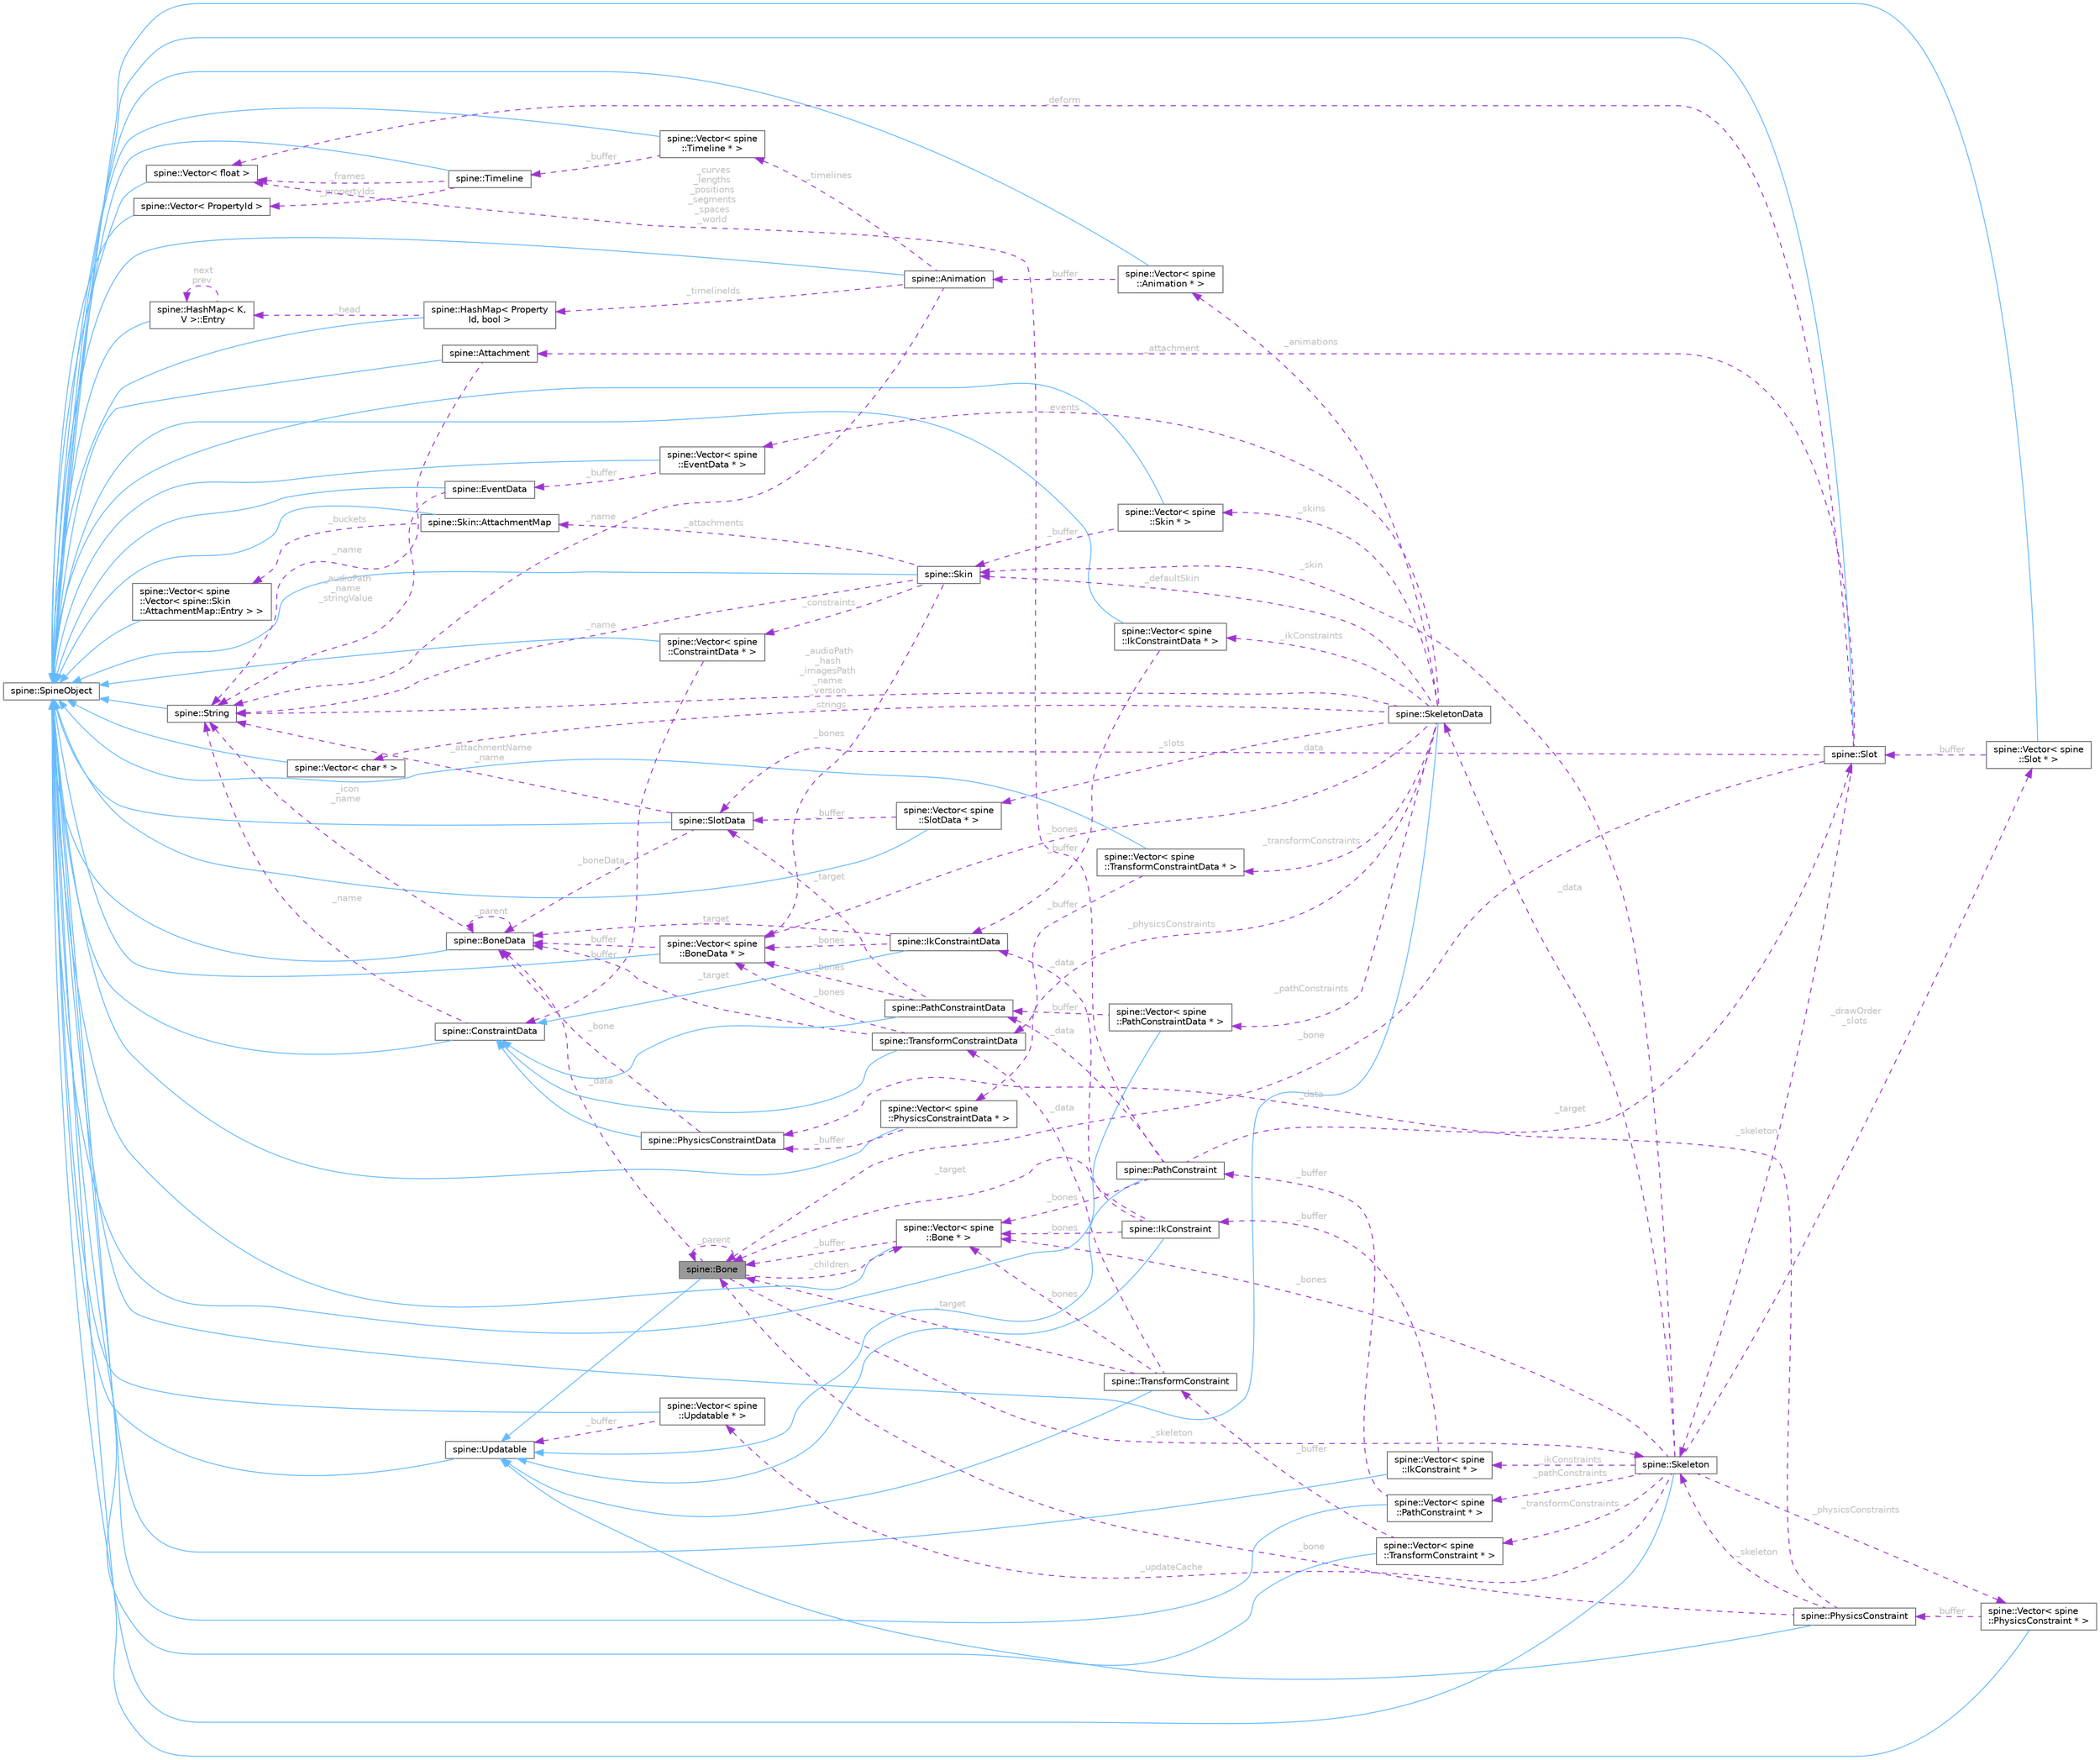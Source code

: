 digraph "spine::Bone"
{
 // LATEX_PDF_SIZE
  bgcolor="transparent";
  edge [fontname=Helvetica,fontsize=10,labelfontname=Helvetica,labelfontsize=10];
  node [fontname=Helvetica,fontsize=10,shape=box,height=0.2,width=0.4];
  rankdir="LR";
  Node1 [id="Node000001",label="spine::Bone",height=0.2,width=0.4,color="gray40", fillcolor="grey60", style="filled", fontcolor="black",tooltip=" "];
  Node2 -> Node1 [id="edge1_Node000001_Node000002",dir="back",color="steelblue1",style="solid",tooltip=" "];
  Node2 [id="Node000002",label="spine::Updatable",height=0.2,width=0.4,color="gray40", fillcolor="white", style="filled",URL="$classspine_1_1_updatable.html",tooltip=" "];
  Node3 -> Node2 [id="edge2_Node000002_Node000003",dir="back",color="steelblue1",style="solid",tooltip=" "];
  Node3 [id="Node000003",label="spine::SpineObject",height=0.2,width=0.4,color="gray40", fillcolor="white", style="filled",URL="$classspine_1_1_spine_object.html",tooltip=" "];
  Node4 -> Node1 [id="edge3_Node000001_Node000004",dir="back",color="darkorchid3",style="dashed",tooltip=" ",label=" _data",fontcolor="grey" ];
  Node4 [id="Node000004",label="spine::BoneData",height=0.2,width=0.4,color="gray40", fillcolor="white", style="filled",URL="$classspine_1_1_bone_data.html",tooltip=" "];
  Node3 -> Node4 [id="edge4_Node000004_Node000003",dir="back",color="steelblue1",style="solid",tooltip=" "];
  Node5 -> Node4 [id="edge5_Node000004_Node000005",dir="back",color="darkorchid3",style="dashed",tooltip=" ",label=" _icon\n_name",fontcolor="grey" ];
  Node5 [id="Node000005",label="spine::String",height=0.2,width=0.4,color="gray40", fillcolor="white", style="filled",URL="$classspine_1_1_string.html",tooltip=" "];
  Node3 -> Node5 [id="edge6_Node000005_Node000003",dir="back",color="steelblue1",style="solid",tooltip=" "];
  Node4 -> Node4 [id="edge7_Node000004_Node000004",dir="back",color="darkorchid3",style="dashed",tooltip=" ",label=" _parent",fontcolor="grey" ];
  Node6 -> Node1 [id="edge8_Node000001_Node000006",dir="back",color="darkorchid3",style="dashed",tooltip=" ",label=" _skeleton",fontcolor="grey" ];
  Node6 [id="Node000006",label="spine::Skeleton",height=0.2,width=0.4,color="gray40", fillcolor="white", style="filled",URL="$classspine_1_1_skeleton.html",tooltip=" "];
  Node3 -> Node6 [id="edge9_Node000006_Node000003",dir="back",color="steelblue1",style="solid",tooltip=" "];
  Node7 -> Node6 [id="edge10_Node000006_Node000007",dir="back",color="darkorchid3",style="dashed",tooltip=" ",label=" _data",fontcolor="grey" ];
  Node7 [id="Node000007",label="spine::SkeletonData",height=0.2,width=0.4,color="gray40", fillcolor="white", style="filled",URL="$classspine_1_1_skeleton_data.html",tooltip="Stores the setup pose and all of the stateless data for a skeleton."];
  Node3 -> Node7 [id="edge11_Node000007_Node000003",dir="back",color="steelblue1",style="solid",tooltip=" "];
  Node5 -> Node7 [id="edge12_Node000007_Node000005",dir="back",color="darkorchid3",style="dashed",tooltip=" ",label=" _audioPath\n_hash\n_imagesPath\n_name\n_version",fontcolor="grey" ];
  Node8 -> Node7 [id="edge13_Node000007_Node000008",dir="back",color="darkorchid3",style="dashed",tooltip=" ",label=" _bones",fontcolor="grey" ];
  Node8 [id="Node000008",label="spine::Vector\< spine\l::BoneData * \>",height=0.2,width=0.4,color="gray40", fillcolor="white", style="filled",URL="$classspine_1_1_vector.html",tooltip=" "];
  Node3 -> Node8 [id="edge14_Node000008_Node000003",dir="back",color="steelblue1",style="solid",tooltip=" "];
  Node4 -> Node8 [id="edge15_Node000008_Node000004",dir="back",color="darkorchid3",style="dashed",tooltip=" ",label=" _buffer",fontcolor="grey" ];
  Node9 -> Node7 [id="edge16_Node000007_Node000009",dir="back",color="darkorchid3",style="dashed",tooltip=" ",label=" _slots",fontcolor="grey" ];
  Node9 [id="Node000009",label="spine::Vector\< spine\l::SlotData * \>",height=0.2,width=0.4,color="gray40", fillcolor="white", style="filled",URL="$classspine_1_1_vector.html",tooltip=" "];
  Node3 -> Node9 [id="edge17_Node000009_Node000003",dir="back",color="steelblue1",style="solid",tooltip=" "];
  Node10 -> Node9 [id="edge18_Node000009_Node000010",dir="back",color="darkorchid3",style="dashed",tooltip=" ",label=" _buffer",fontcolor="grey" ];
  Node10 [id="Node000010",label="spine::SlotData",height=0.2,width=0.4,color="gray40", fillcolor="white", style="filled",URL="$classspine_1_1_slot_data.html",tooltip=" "];
  Node3 -> Node10 [id="edge19_Node000010_Node000003",dir="back",color="steelblue1",style="solid",tooltip=" "];
  Node5 -> Node10 [id="edge20_Node000010_Node000005",dir="back",color="darkorchid3",style="dashed",tooltip=" ",label=" _attachmentName\n_name",fontcolor="grey" ];
  Node4 -> Node10 [id="edge21_Node000010_Node000004",dir="back",color="darkorchid3",style="dashed",tooltip=" ",label=" _boneData",fontcolor="grey" ];
  Node11 -> Node7 [id="edge22_Node000007_Node000011",dir="back",color="darkorchid3",style="dashed",tooltip=" ",label=" _skins",fontcolor="grey" ];
  Node11 [id="Node000011",label="spine::Vector\< spine\l::Skin * \>",height=0.2,width=0.4,color="gray40", fillcolor="white", style="filled",URL="$classspine_1_1_vector.html",tooltip=" "];
  Node3 -> Node11 [id="edge23_Node000011_Node000003",dir="back",color="steelblue1",style="solid",tooltip=" "];
  Node12 -> Node11 [id="edge24_Node000011_Node000012",dir="back",color="darkorchid3",style="dashed",tooltip=" ",label=" _buffer",fontcolor="grey" ];
  Node12 [id="Node000012",label="spine::Skin",height=0.2,width=0.4,color="gray40", fillcolor="white", style="filled",URL="$classspine_1_1_skin.html",tooltip=" "];
  Node3 -> Node12 [id="edge25_Node000012_Node000003",dir="back",color="steelblue1",style="solid",tooltip=" "];
  Node5 -> Node12 [id="edge26_Node000012_Node000005",dir="back",color="darkorchid3",style="dashed",tooltip=" ",label=" _name",fontcolor="grey" ];
  Node13 -> Node12 [id="edge27_Node000012_Node000013",dir="back",color="darkorchid3",style="dashed",tooltip=" ",label=" _attachments",fontcolor="grey" ];
  Node13 [id="Node000013",label="spine::Skin::AttachmentMap",height=0.2,width=0.4,color="gray40", fillcolor="white", style="filled",URL="$classspine_1_1_skin_1_1_attachment_map.html",tooltip=" "];
  Node3 -> Node13 [id="edge28_Node000013_Node000003",dir="back",color="steelblue1",style="solid",tooltip=" "];
  Node14 -> Node13 [id="edge29_Node000013_Node000014",dir="back",color="darkorchid3",style="dashed",tooltip=" ",label=" _buckets",fontcolor="grey" ];
  Node14 [id="Node000014",label="spine::Vector\< spine\l::Vector\< spine::Skin\l::AttachmentMap::Entry \> \>",height=0.2,width=0.4,color="gray40", fillcolor="white", style="filled",URL="$classspine_1_1_vector.html",tooltip=" "];
  Node3 -> Node14 [id="edge30_Node000014_Node000003",dir="back",color="steelblue1",style="solid",tooltip=" "];
  Node8 -> Node12 [id="edge31_Node000012_Node000008",dir="back",color="darkorchid3",style="dashed",tooltip=" ",label=" _bones",fontcolor="grey" ];
  Node15 -> Node12 [id="edge32_Node000012_Node000015",dir="back",color="darkorchid3",style="dashed",tooltip=" ",label=" _constraints",fontcolor="grey" ];
  Node15 [id="Node000015",label="spine::Vector\< spine\l::ConstraintData * \>",height=0.2,width=0.4,color="gray40", fillcolor="white", style="filled",URL="$classspine_1_1_vector.html",tooltip=" "];
  Node3 -> Node15 [id="edge33_Node000015_Node000003",dir="back",color="steelblue1",style="solid",tooltip=" "];
  Node16 -> Node15 [id="edge34_Node000015_Node000016",dir="back",color="darkorchid3",style="dashed",tooltip=" ",label=" _buffer",fontcolor="grey" ];
  Node16 [id="Node000016",label="spine::ConstraintData",height=0.2,width=0.4,color="gray40", fillcolor="white", style="filled",URL="$classspine_1_1_constraint_data.html",tooltip="The interface for all constraints."];
  Node3 -> Node16 [id="edge35_Node000016_Node000003",dir="back",color="steelblue1",style="solid",tooltip=" "];
  Node5 -> Node16 [id="edge36_Node000016_Node000005",dir="back",color="darkorchid3",style="dashed",tooltip=" ",label=" _name",fontcolor="grey" ];
  Node12 -> Node7 [id="edge37_Node000007_Node000012",dir="back",color="darkorchid3",style="dashed",tooltip=" ",label=" _defaultSkin",fontcolor="grey" ];
  Node17 -> Node7 [id="edge38_Node000007_Node000017",dir="back",color="darkorchid3",style="dashed",tooltip=" ",label=" _events",fontcolor="grey" ];
  Node17 [id="Node000017",label="spine::Vector\< spine\l::EventData * \>",height=0.2,width=0.4,color="gray40", fillcolor="white", style="filled",URL="$classspine_1_1_vector.html",tooltip=" "];
  Node3 -> Node17 [id="edge39_Node000017_Node000003",dir="back",color="steelblue1",style="solid",tooltip=" "];
  Node18 -> Node17 [id="edge40_Node000017_Node000018",dir="back",color="darkorchid3",style="dashed",tooltip=" ",label=" _buffer",fontcolor="grey" ];
  Node18 [id="Node000018",label="spine::EventData",height=0.2,width=0.4,color="gray40", fillcolor="white", style="filled",URL="$classspine_1_1_event_data.html",tooltip="Stores the setup pose values for an Event."];
  Node3 -> Node18 [id="edge41_Node000018_Node000003",dir="back",color="steelblue1",style="solid",tooltip=" "];
  Node5 -> Node18 [id="edge42_Node000018_Node000005",dir="back",color="darkorchid3",style="dashed",tooltip=" ",label=" _audioPath\n_name\n_stringValue",fontcolor="grey" ];
  Node19 -> Node7 [id="edge43_Node000007_Node000019",dir="back",color="darkorchid3",style="dashed",tooltip=" ",label=" _animations",fontcolor="grey" ];
  Node19 [id="Node000019",label="spine::Vector\< spine\l::Animation * \>",height=0.2,width=0.4,color="gray40", fillcolor="white", style="filled",URL="$classspine_1_1_vector.html",tooltip=" "];
  Node3 -> Node19 [id="edge44_Node000019_Node000003",dir="back",color="steelblue1",style="solid",tooltip=" "];
  Node20 -> Node19 [id="edge45_Node000019_Node000020",dir="back",color="darkorchid3",style="dashed",tooltip=" ",label=" _buffer",fontcolor="grey" ];
  Node20 [id="Node000020",label="spine::Animation",height=0.2,width=0.4,color="gray40", fillcolor="white", style="filled",URL="$classspine_1_1_animation.html",tooltip=" "];
  Node3 -> Node20 [id="edge46_Node000020_Node000003",dir="back",color="steelblue1",style="solid",tooltip=" "];
  Node21 -> Node20 [id="edge47_Node000020_Node000021",dir="back",color="darkorchid3",style="dashed",tooltip=" ",label=" _timelines",fontcolor="grey" ];
  Node21 [id="Node000021",label="spine::Vector\< spine\l::Timeline * \>",height=0.2,width=0.4,color="gray40", fillcolor="white", style="filled",URL="$classspine_1_1_vector.html",tooltip=" "];
  Node3 -> Node21 [id="edge48_Node000021_Node000003",dir="back",color="steelblue1",style="solid",tooltip=" "];
  Node22 -> Node21 [id="edge49_Node000021_Node000022",dir="back",color="darkorchid3",style="dashed",tooltip=" ",label=" _buffer",fontcolor="grey" ];
  Node22 [id="Node000022",label="spine::Timeline",height=0.2,width=0.4,color="gray40", fillcolor="white", style="filled",URL="$classspine_1_1_timeline.html",tooltip=" "];
  Node3 -> Node22 [id="edge50_Node000022_Node000003",dir="back",color="steelblue1",style="solid",tooltip=" "];
  Node23 -> Node22 [id="edge51_Node000022_Node000023",dir="back",color="darkorchid3",style="dashed",tooltip=" ",label=" _propertyIds",fontcolor="grey" ];
  Node23 [id="Node000023",label="spine::Vector\< PropertyId \>",height=0.2,width=0.4,color="gray40", fillcolor="white", style="filled",URL="$classspine_1_1_vector.html",tooltip=" "];
  Node3 -> Node23 [id="edge52_Node000023_Node000003",dir="back",color="steelblue1",style="solid",tooltip=" "];
  Node24 -> Node22 [id="edge53_Node000022_Node000024",dir="back",color="darkorchid3",style="dashed",tooltip=" ",label=" _frames",fontcolor="grey" ];
  Node24 [id="Node000024",label="spine::Vector\< float \>",height=0.2,width=0.4,color="gray40", fillcolor="white", style="filled",URL="$classspine_1_1_vector.html",tooltip=" "];
  Node3 -> Node24 [id="edge54_Node000024_Node000003",dir="back",color="steelblue1",style="solid",tooltip=" "];
  Node25 -> Node20 [id="edge55_Node000020_Node000025",dir="back",color="darkorchid3",style="dashed",tooltip=" ",label=" _timelineIds",fontcolor="grey" ];
  Node25 [id="Node000025",label="spine::HashMap\< Property\lId, bool \>",height=0.2,width=0.4,color="gray40", fillcolor="white", style="filled",URL="$classspine_1_1_hash_map.html",tooltip=" "];
  Node3 -> Node25 [id="edge56_Node000025_Node000003",dir="back",color="steelblue1",style="solid",tooltip=" "];
  Node26 -> Node25 [id="edge57_Node000025_Node000026",dir="back",color="darkorchid3",style="dashed",tooltip=" ",label=" _head",fontcolor="grey" ];
  Node26 [id="Node000026",label="spine::HashMap\< K,\l V \>::Entry",height=0.2,width=0.4,color="gray40", fillcolor="white", style="filled",URL="$classspine_1_1_hash_map_1_1_entry.html",tooltip=" "];
  Node3 -> Node26 [id="edge58_Node000026_Node000003",dir="back",color="steelblue1",style="solid",tooltip=" "];
  Node26 -> Node26 [id="edge59_Node000026_Node000026",dir="back",color="darkorchid3",style="dashed",tooltip=" ",label=" next\nprev",fontcolor="grey" ];
  Node5 -> Node20 [id="edge60_Node000020_Node000005",dir="back",color="darkorchid3",style="dashed",tooltip=" ",label=" _name",fontcolor="grey" ];
  Node27 -> Node7 [id="edge61_Node000007_Node000027",dir="back",color="darkorchid3",style="dashed",tooltip=" ",label=" _ikConstraints",fontcolor="grey" ];
  Node27 [id="Node000027",label="spine::Vector\< spine\l::IkConstraintData * \>",height=0.2,width=0.4,color="gray40", fillcolor="white", style="filled",URL="$classspine_1_1_vector.html",tooltip=" "];
  Node3 -> Node27 [id="edge62_Node000027_Node000003",dir="back",color="steelblue1",style="solid",tooltip=" "];
  Node28 -> Node27 [id="edge63_Node000027_Node000028",dir="back",color="darkorchid3",style="dashed",tooltip=" ",label=" _buffer",fontcolor="grey" ];
  Node28 [id="Node000028",label="spine::IkConstraintData",height=0.2,width=0.4,color="gray40", fillcolor="white", style="filled",URL="$classspine_1_1_ik_constraint_data.html",tooltip=" "];
  Node16 -> Node28 [id="edge64_Node000028_Node000016",dir="back",color="steelblue1",style="solid",tooltip=" "];
  Node8 -> Node28 [id="edge65_Node000028_Node000008",dir="back",color="darkorchid3",style="dashed",tooltip=" ",label=" _bones",fontcolor="grey" ];
  Node4 -> Node28 [id="edge66_Node000028_Node000004",dir="back",color="darkorchid3",style="dashed",tooltip=" ",label=" _target",fontcolor="grey" ];
  Node29 -> Node7 [id="edge67_Node000007_Node000029",dir="back",color="darkorchid3",style="dashed",tooltip=" ",label=" _transformConstraints",fontcolor="grey" ];
  Node29 [id="Node000029",label="spine::Vector\< spine\l::TransformConstraintData * \>",height=0.2,width=0.4,color="gray40", fillcolor="white", style="filled",URL="$classspine_1_1_vector.html",tooltip=" "];
  Node3 -> Node29 [id="edge68_Node000029_Node000003",dir="back",color="steelblue1",style="solid",tooltip=" "];
  Node30 -> Node29 [id="edge69_Node000029_Node000030",dir="back",color="darkorchid3",style="dashed",tooltip=" ",label=" _buffer",fontcolor="grey" ];
  Node30 [id="Node000030",label="spine::TransformConstraintData",height=0.2,width=0.4,color="gray40", fillcolor="white", style="filled",URL="$classspine_1_1_transform_constraint_data.html",tooltip=" "];
  Node16 -> Node30 [id="edge70_Node000030_Node000016",dir="back",color="steelblue1",style="solid",tooltip=" "];
  Node8 -> Node30 [id="edge71_Node000030_Node000008",dir="back",color="darkorchid3",style="dashed",tooltip=" ",label=" _bones",fontcolor="grey" ];
  Node4 -> Node30 [id="edge72_Node000030_Node000004",dir="back",color="darkorchid3",style="dashed",tooltip=" ",label=" _target",fontcolor="grey" ];
  Node31 -> Node7 [id="edge73_Node000007_Node000031",dir="back",color="darkorchid3",style="dashed",tooltip=" ",label=" _pathConstraints",fontcolor="grey" ];
  Node31 [id="Node000031",label="spine::Vector\< spine\l::PathConstraintData * \>",height=0.2,width=0.4,color="gray40", fillcolor="white", style="filled",URL="$classspine_1_1_vector.html",tooltip=" "];
  Node3 -> Node31 [id="edge74_Node000031_Node000003",dir="back",color="steelblue1",style="solid",tooltip=" "];
  Node32 -> Node31 [id="edge75_Node000031_Node000032",dir="back",color="darkorchid3",style="dashed",tooltip=" ",label=" _buffer",fontcolor="grey" ];
  Node32 [id="Node000032",label="spine::PathConstraintData",height=0.2,width=0.4,color="gray40", fillcolor="white", style="filled",URL="$classspine_1_1_path_constraint_data.html",tooltip=" "];
  Node16 -> Node32 [id="edge76_Node000032_Node000016",dir="back",color="steelblue1",style="solid",tooltip=" "];
  Node8 -> Node32 [id="edge77_Node000032_Node000008",dir="back",color="darkorchid3",style="dashed",tooltip=" ",label=" _bones",fontcolor="grey" ];
  Node10 -> Node32 [id="edge78_Node000032_Node000010",dir="back",color="darkorchid3",style="dashed",tooltip=" ",label=" _target",fontcolor="grey" ];
  Node33 -> Node7 [id="edge79_Node000007_Node000033",dir="back",color="darkorchid3",style="dashed",tooltip=" ",label=" _physicsConstraints",fontcolor="grey" ];
  Node33 [id="Node000033",label="spine::Vector\< spine\l::PhysicsConstraintData * \>",height=0.2,width=0.4,color="gray40", fillcolor="white", style="filled",URL="$classspine_1_1_vector.html",tooltip=" "];
  Node3 -> Node33 [id="edge80_Node000033_Node000003",dir="back",color="steelblue1",style="solid",tooltip=" "];
  Node34 -> Node33 [id="edge81_Node000033_Node000034",dir="back",color="darkorchid3",style="dashed",tooltip=" ",label=" _buffer",fontcolor="grey" ];
  Node34 [id="Node000034",label="spine::PhysicsConstraintData",height=0.2,width=0.4,color="gray40", fillcolor="white", style="filled",URL="$classspine_1_1_physics_constraint_data.html",tooltip=" "];
  Node16 -> Node34 [id="edge82_Node000034_Node000016",dir="back",color="steelblue1",style="solid",tooltip=" "];
  Node4 -> Node34 [id="edge83_Node000034_Node000004",dir="back",color="darkorchid3",style="dashed",tooltip=" ",label=" _bone",fontcolor="grey" ];
  Node35 -> Node7 [id="edge84_Node000007_Node000035",dir="back",color="darkorchid3",style="dashed",tooltip=" ",label=" _strings",fontcolor="grey" ];
  Node35 [id="Node000035",label="spine::Vector\< char * \>",height=0.2,width=0.4,color="gray40", fillcolor="white", style="filled",URL="$classspine_1_1_vector.html",tooltip=" "];
  Node3 -> Node35 [id="edge85_Node000035_Node000003",dir="back",color="steelblue1",style="solid",tooltip=" "];
  Node36 -> Node6 [id="edge86_Node000006_Node000036",dir="back",color="darkorchid3",style="dashed",tooltip=" ",label=" _bones",fontcolor="grey" ];
  Node36 [id="Node000036",label="spine::Vector\< spine\l::Bone * \>",height=0.2,width=0.4,color="gray40", fillcolor="white", style="filled",URL="$classspine_1_1_vector.html",tooltip=" "];
  Node3 -> Node36 [id="edge87_Node000036_Node000003",dir="back",color="steelblue1",style="solid",tooltip=" "];
  Node1 -> Node36 [id="edge88_Node000036_Node000001",dir="back",color="darkorchid3",style="dashed",tooltip=" ",label=" _buffer",fontcolor="grey" ];
  Node37 -> Node6 [id="edge89_Node000006_Node000037",dir="back",color="darkorchid3",style="dashed",tooltip=" ",label=" _drawOrder\n_slots",fontcolor="grey" ];
  Node37 [id="Node000037",label="spine::Vector\< spine\l::Slot * \>",height=0.2,width=0.4,color="gray40", fillcolor="white", style="filled",URL="$classspine_1_1_vector.html",tooltip=" "];
  Node3 -> Node37 [id="edge90_Node000037_Node000003",dir="back",color="steelblue1",style="solid",tooltip=" "];
  Node38 -> Node37 [id="edge91_Node000037_Node000038",dir="back",color="darkorchid3",style="dashed",tooltip=" ",label=" _buffer",fontcolor="grey" ];
  Node38 [id="Node000038",label="spine::Slot",height=0.2,width=0.4,color="gray40", fillcolor="white", style="filled",URL="$classspine_1_1_slot.html",tooltip=" "];
  Node3 -> Node38 [id="edge92_Node000038_Node000003",dir="back",color="steelblue1",style="solid",tooltip=" "];
  Node10 -> Node38 [id="edge93_Node000038_Node000010",dir="back",color="darkorchid3",style="dashed",tooltip=" ",label=" _data",fontcolor="grey" ];
  Node1 -> Node38 [id="edge94_Node000038_Node000001",dir="back",color="darkorchid3",style="dashed",tooltip=" ",label=" _bone",fontcolor="grey" ];
  Node6 -> Node38 [id="edge95_Node000038_Node000006",dir="back",color="darkorchid3",style="dashed",tooltip=" ",label=" _skeleton",fontcolor="grey" ];
  Node39 -> Node38 [id="edge96_Node000038_Node000039",dir="back",color="darkorchid3",style="dashed",tooltip=" ",label=" _attachment",fontcolor="grey" ];
  Node39 [id="Node000039",label="spine::Attachment",height=0.2,width=0.4,color="gray40", fillcolor="white", style="filled",URL="$classspine_1_1_attachment.html",tooltip=" "];
  Node3 -> Node39 [id="edge97_Node000039_Node000003",dir="back",color="steelblue1",style="solid",tooltip=" "];
  Node5 -> Node39 [id="edge98_Node000039_Node000005",dir="back",color="darkorchid3",style="dashed",tooltip=" ",label=" _name",fontcolor="grey" ];
  Node24 -> Node38 [id="edge99_Node000038_Node000024",dir="back",color="darkorchid3",style="dashed",tooltip=" ",label=" _deform",fontcolor="grey" ];
  Node40 -> Node6 [id="edge100_Node000006_Node000040",dir="back",color="darkorchid3",style="dashed",tooltip=" ",label=" _ikConstraints",fontcolor="grey" ];
  Node40 [id="Node000040",label="spine::Vector\< spine\l::IkConstraint * \>",height=0.2,width=0.4,color="gray40", fillcolor="white", style="filled",URL="$classspine_1_1_vector.html",tooltip=" "];
  Node3 -> Node40 [id="edge101_Node000040_Node000003",dir="back",color="steelblue1",style="solid",tooltip=" "];
  Node41 -> Node40 [id="edge102_Node000040_Node000041",dir="back",color="darkorchid3",style="dashed",tooltip=" ",label=" _buffer",fontcolor="grey" ];
  Node41 [id="Node000041",label="spine::IkConstraint",height=0.2,width=0.4,color="gray40", fillcolor="white", style="filled",URL="$classspine_1_1_ik_constraint.html",tooltip=" "];
  Node2 -> Node41 [id="edge103_Node000041_Node000002",dir="back",color="steelblue1",style="solid",tooltip=" "];
  Node28 -> Node41 [id="edge104_Node000041_Node000028",dir="back",color="darkorchid3",style="dashed",tooltip=" ",label=" _data",fontcolor="grey" ];
  Node36 -> Node41 [id="edge105_Node000041_Node000036",dir="back",color="darkorchid3",style="dashed",tooltip=" ",label=" _bones",fontcolor="grey" ];
  Node1 -> Node41 [id="edge106_Node000041_Node000001",dir="back",color="darkorchid3",style="dashed",tooltip=" ",label=" _target",fontcolor="grey" ];
  Node42 -> Node6 [id="edge107_Node000006_Node000042",dir="back",color="darkorchid3",style="dashed",tooltip=" ",label=" _transformConstraints",fontcolor="grey" ];
  Node42 [id="Node000042",label="spine::Vector\< spine\l::TransformConstraint * \>",height=0.2,width=0.4,color="gray40", fillcolor="white", style="filled",URL="$classspine_1_1_vector.html",tooltip=" "];
  Node3 -> Node42 [id="edge108_Node000042_Node000003",dir="back",color="steelblue1",style="solid",tooltip=" "];
  Node43 -> Node42 [id="edge109_Node000042_Node000043",dir="back",color="darkorchid3",style="dashed",tooltip=" ",label=" _buffer",fontcolor="grey" ];
  Node43 [id="Node000043",label="spine::TransformConstraint",height=0.2,width=0.4,color="gray40", fillcolor="white", style="filled",URL="$classspine_1_1_transform_constraint.html",tooltip=" "];
  Node2 -> Node43 [id="edge110_Node000043_Node000002",dir="back",color="steelblue1",style="solid",tooltip=" "];
  Node30 -> Node43 [id="edge111_Node000043_Node000030",dir="back",color="darkorchid3",style="dashed",tooltip=" ",label=" _data",fontcolor="grey" ];
  Node36 -> Node43 [id="edge112_Node000043_Node000036",dir="back",color="darkorchid3",style="dashed",tooltip=" ",label=" _bones",fontcolor="grey" ];
  Node1 -> Node43 [id="edge113_Node000043_Node000001",dir="back",color="darkorchid3",style="dashed",tooltip=" ",label=" _target",fontcolor="grey" ];
  Node44 -> Node6 [id="edge114_Node000006_Node000044",dir="back",color="darkorchid3",style="dashed",tooltip=" ",label=" _pathConstraints",fontcolor="grey" ];
  Node44 [id="Node000044",label="spine::Vector\< spine\l::PathConstraint * \>",height=0.2,width=0.4,color="gray40", fillcolor="white", style="filled",URL="$classspine_1_1_vector.html",tooltip=" "];
  Node3 -> Node44 [id="edge115_Node000044_Node000003",dir="back",color="steelblue1",style="solid",tooltip=" "];
  Node45 -> Node44 [id="edge116_Node000044_Node000045",dir="back",color="darkorchid3",style="dashed",tooltip=" ",label=" _buffer",fontcolor="grey" ];
  Node45 [id="Node000045",label="spine::PathConstraint",height=0.2,width=0.4,color="gray40", fillcolor="white", style="filled",URL="$classspine_1_1_path_constraint.html",tooltip=" "];
  Node2 -> Node45 [id="edge117_Node000045_Node000002",dir="back",color="steelblue1",style="solid",tooltip=" "];
  Node32 -> Node45 [id="edge118_Node000045_Node000032",dir="back",color="darkorchid3",style="dashed",tooltip=" ",label=" _data",fontcolor="grey" ];
  Node36 -> Node45 [id="edge119_Node000045_Node000036",dir="back",color="darkorchid3",style="dashed",tooltip=" ",label=" _bones",fontcolor="grey" ];
  Node38 -> Node45 [id="edge120_Node000045_Node000038",dir="back",color="darkorchid3",style="dashed",tooltip=" ",label=" _target",fontcolor="grey" ];
  Node24 -> Node45 [id="edge121_Node000045_Node000024",dir="back",color="darkorchid3",style="dashed",tooltip=" ",label=" _curves\n_lengths\n_positions\n_segments\n_spaces\n_world",fontcolor="grey" ];
  Node46 -> Node6 [id="edge122_Node000006_Node000046",dir="back",color="darkorchid3",style="dashed",tooltip=" ",label=" _physicsConstraints",fontcolor="grey" ];
  Node46 [id="Node000046",label="spine::Vector\< spine\l::PhysicsConstraint * \>",height=0.2,width=0.4,color="gray40", fillcolor="white", style="filled",URL="$classspine_1_1_vector.html",tooltip=" "];
  Node3 -> Node46 [id="edge123_Node000046_Node000003",dir="back",color="steelblue1",style="solid",tooltip=" "];
  Node47 -> Node46 [id="edge124_Node000046_Node000047",dir="back",color="darkorchid3",style="dashed",tooltip=" ",label=" _buffer",fontcolor="grey" ];
  Node47 [id="Node000047",label="spine::PhysicsConstraint",height=0.2,width=0.4,color="gray40", fillcolor="white", style="filled",URL="$classspine_1_1_physics_constraint.html",tooltip=" "];
  Node2 -> Node47 [id="edge125_Node000047_Node000002",dir="back",color="steelblue1",style="solid",tooltip=" "];
  Node34 -> Node47 [id="edge126_Node000047_Node000034",dir="back",color="darkorchid3",style="dashed",tooltip=" ",label=" _data",fontcolor="grey" ];
  Node1 -> Node47 [id="edge127_Node000047_Node000001",dir="back",color="darkorchid3",style="dashed",tooltip=" ",label=" _bone",fontcolor="grey" ];
  Node6 -> Node47 [id="edge128_Node000047_Node000006",dir="back",color="darkorchid3",style="dashed",tooltip=" ",label=" _skeleton",fontcolor="grey" ];
  Node48 -> Node6 [id="edge129_Node000006_Node000048",dir="back",color="darkorchid3",style="dashed",tooltip=" ",label=" _updateCache",fontcolor="grey" ];
  Node48 [id="Node000048",label="spine::Vector\< spine\l::Updatable * \>",height=0.2,width=0.4,color="gray40", fillcolor="white", style="filled",URL="$classspine_1_1_vector.html",tooltip=" "];
  Node3 -> Node48 [id="edge130_Node000048_Node000003",dir="back",color="steelblue1",style="solid",tooltip=" "];
  Node2 -> Node48 [id="edge131_Node000048_Node000002",dir="back",color="darkorchid3",style="dashed",tooltip=" ",label=" _buffer",fontcolor="grey" ];
  Node12 -> Node6 [id="edge132_Node000006_Node000012",dir="back",color="darkorchid3",style="dashed",tooltip=" ",label=" _skin",fontcolor="grey" ];
  Node1 -> Node1 [id="edge133_Node000001_Node000001",dir="back",color="darkorchid3",style="dashed",tooltip=" ",label=" _parent",fontcolor="grey" ];
  Node36 -> Node1 [id="edge134_Node000001_Node000036",dir="back",color="darkorchid3",style="dashed",tooltip=" ",label=" _children",fontcolor="grey" ];
}
